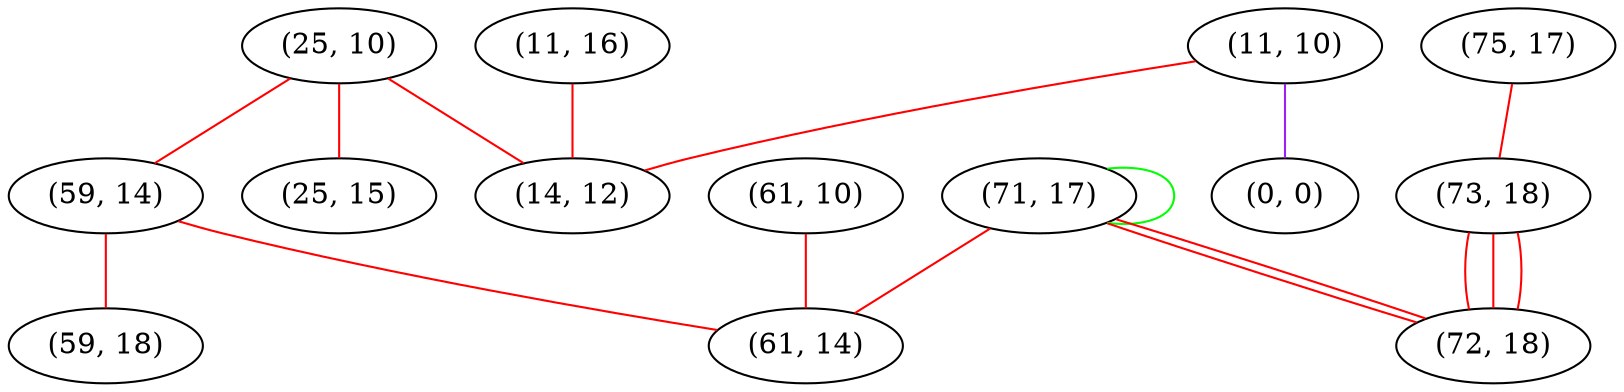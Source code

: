graph "" {
"(11, 16)";
"(25, 10)";
"(11, 10)";
"(75, 17)";
"(59, 14)";
"(59, 18)";
"(71, 17)";
"(61, 10)";
"(73, 18)";
"(14, 12)";
"(0, 0)";
"(72, 18)";
"(25, 15)";
"(61, 14)";
"(11, 16)" -- "(14, 12)"  [color=red, key=0, weight=1];
"(25, 10)" -- "(14, 12)"  [color=red, key=0, weight=1];
"(25, 10)" -- "(59, 14)"  [color=red, key=0, weight=1];
"(25, 10)" -- "(25, 15)"  [color=red, key=0, weight=1];
"(11, 10)" -- "(14, 12)"  [color=red, key=0, weight=1];
"(11, 10)" -- "(0, 0)"  [color=purple, key=0, weight=4];
"(75, 17)" -- "(73, 18)"  [color=red, key=0, weight=1];
"(59, 14)" -- "(61, 14)"  [color=red, key=0, weight=1];
"(59, 14)" -- "(59, 18)"  [color=red, key=0, weight=1];
"(71, 17)" -- "(61, 14)"  [color=red, key=0, weight=1];
"(71, 17)" -- "(72, 18)"  [color=red, key=0, weight=1];
"(71, 17)" -- "(72, 18)"  [color=red, key=1, weight=1];
"(71, 17)" -- "(71, 17)"  [color=green, key=0, weight=2];
"(61, 10)" -- "(61, 14)"  [color=red, key=0, weight=1];
"(73, 18)" -- "(72, 18)"  [color=red, key=0, weight=1];
"(73, 18)" -- "(72, 18)"  [color=red, key=1, weight=1];
"(73, 18)" -- "(72, 18)"  [color=red, key=2, weight=1];
}
